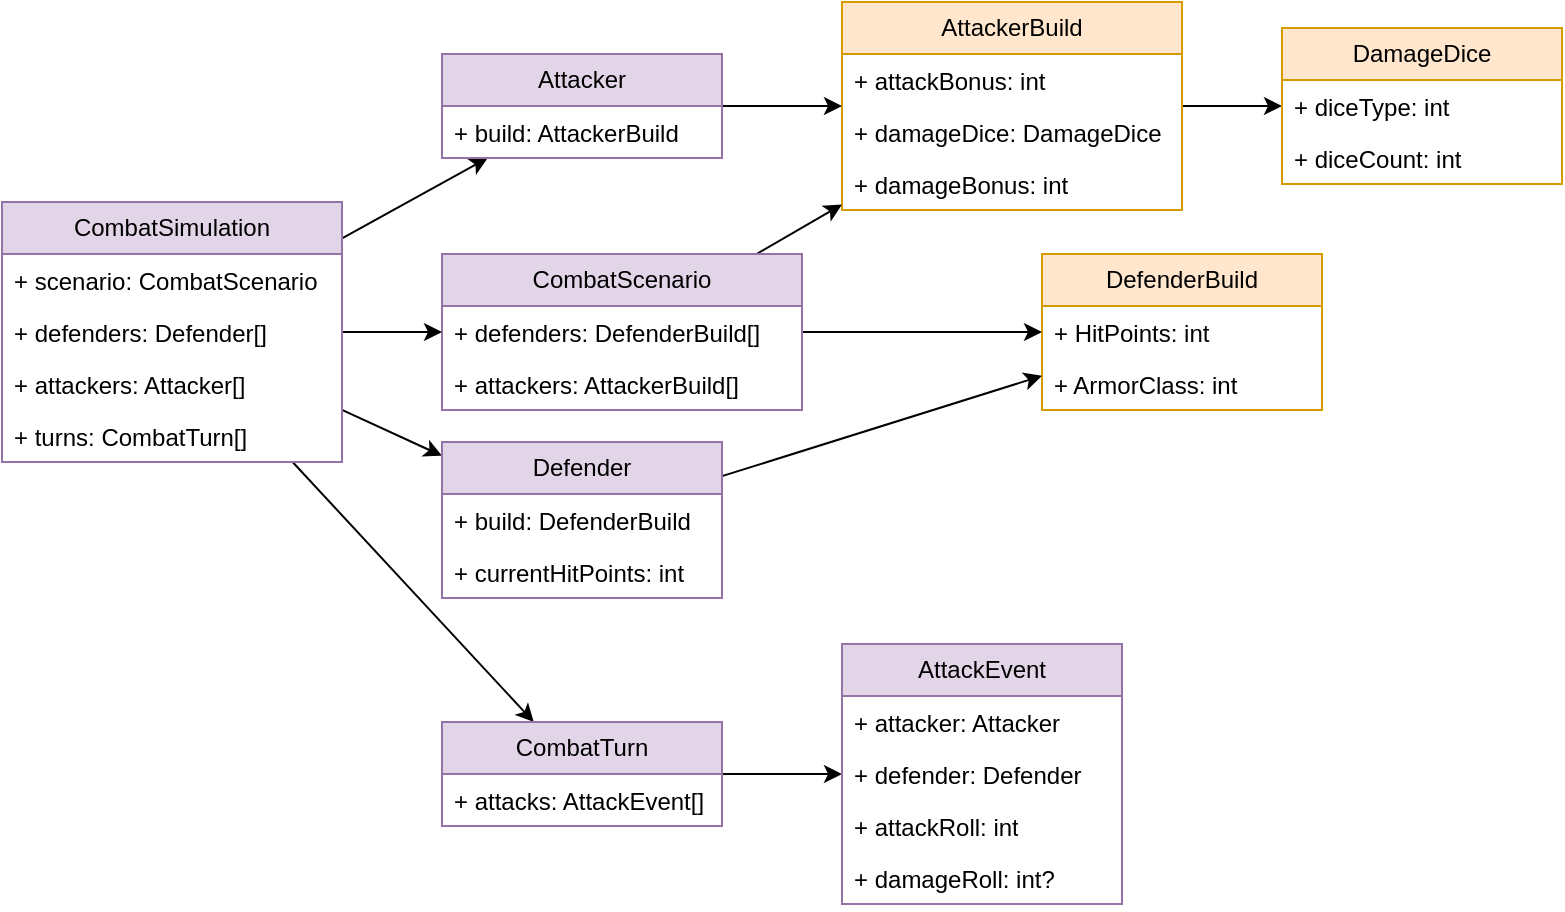 <mxfile version="21.5.1" type="device">
  <diagram name="Page-1" id="JatsTX30d9RINfPZbceK">
    <mxGraphModel dx="1098" dy="1178" grid="1" gridSize="10" guides="1" tooltips="1" connect="1" arrows="1" fold="1" page="1" pageScale="1" pageWidth="850" pageHeight="1100" math="0" shadow="0">
      <root>
        <mxCell id="0" />
        <mxCell id="1" parent="0" />
        <mxCell id="ajraV2G9SfFqyKph3qfZ-37" style="rounded=0;orthogonalLoop=1;jettySize=auto;html=1;" edge="1" parent="1" source="ajraV2G9SfFqyKph3qfZ-40" target="ajraV2G9SfFqyKph3qfZ-28">
          <mxGeometry relative="1" as="geometry">
            <mxPoint x="640" y="630" as="sourcePoint" />
          </mxGeometry>
        </mxCell>
        <mxCell id="ajraV2G9SfFqyKph3qfZ-38" style="rounded=0;orthogonalLoop=1;jettySize=auto;html=1;" edge="1" parent="1" source="ajraV2G9SfFqyKph3qfZ-40" target="ajraV2G9SfFqyKph3qfZ-33">
          <mxGeometry relative="1" as="geometry">
            <mxPoint x="640" y="630" as="sourcePoint" />
          </mxGeometry>
        </mxCell>
        <mxCell id="ajraV2G9SfFqyKph3qfZ-5" value="DefenderBuild" style="swimlane;fontStyle=0;childLayout=stackLayout;horizontal=1;startSize=26;fillColor=#ffe6cc;horizontalStack=0;resizeParent=1;resizeParentMax=0;resizeLast=0;collapsible=1;marginBottom=0;whiteSpace=wrap;html=1;strokeColor=#d79b00;" vertex="1" parent="1">
          <mxGeometry x="560" y="426" width="140" height="78" as="geometry" />
        </mxCell>
        <mxCell id="ajraV2G9SfFqyKph3qfZ-6" value="+ HitPoints: int" style="text;strokeColor=none;fillColor=none;align=left;verticalAlign=top;spacingLeft=4;spacingRight=4;overflow=hidden;rotatable=0;points=[[0,0.5],[1,0.5]];portConstraint=eastwest;whiteSpace=wrap;html=1;" vertex="1" parent="ajraV2G9SfFqyKph3qfZ-5">
          <mxGeometry y="26" width="140" height="26" as="geometry" />
        </mxCell>
        <mxCell id="ajraV2G9SfFqyKph3qfZ-7" value="+ ArmorClass: int" style="text;strokeColor=none;fillColor=none;align=left;verticalAlign=top;spacingLeft=4;spacingRight=4;overflow=hidden;rotatable=0;points=[[0,0.5],[1,0.5]];portConstraint=eastwest;whiteSpace=wrap;html=1;" vertex="1" parent="ajraV2G9SfFqyKph3qfZ-5">
          <mxGeometry y="52" width="140" height="26" as="geometry" />
        </mxCell>
        <mxCell id="ajraV2G9SfFqyKph3qfZ-49" style="edgeStyle=orthogonalEdgeStyle;rounded=0;orthogonalLoop=1;jettySize=auto;html=1;" edge="1" parent="1" source="ajraV2G9SfFqyKph3qfZ-13" target="ajraV2G9SfFqyKph3qfZ-18">
          <mxGeometry relative="1" as="geometry" />
        </mxCell>
        <mxCell id="ajraV2G9SfFqyKph3qfZ-13" value="AttackerBuild" style="swimlane;fontStyle=0;childLayout=stackLayout;horizontal=1;startSize=26;fillColor=#ffe6cc;horizontalStack=0;resizeParent=1;resizeParentMax=0;resizeLast=0;collapsible=1;marginBottom=0;whiteSpace=wrap;html=1;strokeColor=#d79b00;" vertex="1" parent="1">
          <mxGeometry x="460" y="300" width="170" height="104" as="geometry" />
        </mxCell>
        <mxCell id="ajraV2G9SfFqyKph3qfZ-14" value="+ attackBonus: int" style="text;strokeColor=none;fillColor=none;align=left;verticalAlign=top;spacingLeft=4;spacingRight=4;overflow=hidden;rotatable=0;points=[[0,0.5],[1,0.5]];portConstraint=eastwest;whiteSpace=wrap;html=1;" vertex="1" parent="ajraV2G9SfFqyKph3qfZ-13">
          <mxGeometry y="26" width="170" height="26" as="geometry" />
        </mxCell>
        <mxCell id="ajraV2G9SfFqyKph3qfZ-15" value="+ damageDice: DamageDice" style="text;strokeColor=none;fillColor=none;align=left;verticalAlign=top;spacingLeft=4;spacingRight=4;overflow=hidden;rotatable=0;points=[[0,0.5],[1,0.5]];portConstraint=eastwest;whiteSpace=wrap;html=1;" vertex="1" parent="ajraV2G9SfFqyKph3qfZ-13">
          <mxGeometry y="52" width="170" height="26" as="geometry" />
        </mxCell>
        <mxCell id="ajraV2G9SfFqyKph3qfZ-16" value="+ damageBonus: int" style="text;strokeColor=none;fillColor=none;align=left;verticalAlign=top;spacingLeft=4;spacingRight=4;overflow=hidden;rotatable=0;points=[[0,0.5],[1,0.5]];portConstraint=eastwest;whiteSpace=wrap;html=1;" vertex="1" parent="ajraV2G9SfFqyKph3qfZ-13">
          <mxGeometry y="78" width="170" height="26" as="geometry" />
        </mxCell>
        <mxCell id="ajraV2G9SfFqyKph3qfZ-18" value="DamageDice" style="swimlane;fontStyle=0;childLayout=stackLayout;horizontal=1;startSize=26;fillColor=#ffe6cc;horizontalStack=0;resizeParent=1;resizeParentMax=0;resizeLast=0;collapsible=1;marginBottom=0;whiteSpace=wrap;html=1;strokeColor=#d79b00;" vertex="1" parent="1">
          <mxGeometry x="680" y="313" width="140" height="78" as="geometry" />
        </mxCell>
        <mxCell id="ajraV2G9SfFqyKph3qfZ-19" value="+ diceType: int" style="text;strokeColor=none;fillColor=none;align=left;verticalAlign=top;spacingLeft=4;spacingRight=4;overflow=hidden;rotatable=0;points=[[0,0.5],[1,0.5]];portConstraint=eastwest;whiteSpace=wrap;html=1;" vertex="1" parent="ajraV2G9SfFqyKph3qfZ-18">
          <mxGeometry y="26" width="140" height="26" as="geometry" />
        </mxCell>
        <mxCell id="ajraV2G9SfFqyKph3qfZ-20" value="+ diceCount: int" style="text;strokeColor=none;fillColor=none;align=left;verticalAlign=top;spacingLeft=4;spacingRight=4;overflow=hidden;rotatable=0;points=[[0,0.5],[1,0.5]];portConstraint=eastwest;whiteSpace=wrap;html=1;" vertex="1" parent="ajraV2G9SfFqyKph3qfZ-18">
          <mxGeometry y="52" width="140" height="26" as="geometry" />
        </mxCell>
        <mxCell id="ajraV2G9SfFqyKph3qfZ-26" style="rounded=0;orthogonalLoop=1;jettySize=auto;html=1;" edge="1" parent="1" source="ajraV2G9SfFqyKph3qfZ-22" target="ajraV2G9SfFqyKph3qfZ-13">
          <mxGeometry relative="1" as="geometry" />
        </mxCell>
        <mxCell id="ajraV2G9SfFqyKph3qfZ-27" style="rounded=0;orthogonalLoop=1;jettySize=auto;html=1;" edge="1" parent="1" source="ajraV2G9SfFqyKph3qfZ-22" target="ajraV2G9SfFqyKph3qfZ-5">
          <mxGeometry relative="1" as="geometry" />
        </mxCell>
        <mxCell id="ajraV2G9SfFqyKph3qfZ-22" value="CombatScenario" style="swimlane;fontStyle=0;childLayout=stackLayout;horizontal=1;startSize=26;fillColor=#e1d5e7;horizontalStack=0;resizeParent=1;resizeParentMax=0;resizeLast=0;collapsible=1;marginBottom=0;whiteSpace=wrap;html=1;strokeColor=#9673a6;" vertex="1" parent="1">
          <mxGeometry x="260" y="426" width="180" height="78" as="geometry" />
        </mxCell>
        <mxCell id="ajraV2G9SfFqyKph3qfZ-23" value="+ defenders: DefenderBuild[]" style="text;strokeColor=none;fillColor=none;align=left;verticalAlign=top;spacingLeft=4;spacingRight=4;overflow=hidden;rotatable=0;points=[[0,0.5],[1,0.5]];portConstraint=eastwest;whiteSpace=wrap;html=1;" vertex="1" parent="ajraV2G9SfFqyKph3qfZ-22">
          <mxGeometry y="26" width="180" height="26" as="geometry" />
        </mxCell>
        <mxCell id="ajraV2G9SfFqyKph3qfZ-24" value="+ attackers: AttackerBuild[]" style="text;strokeColor=none;fillColor=none;align=left;verticalAlign=top;spacingLeft=4;spacingRight=4;overflow=hidden;rotatable=0;points=[[0,0.5],[1,0.5]];portConstraint=eastwest;whiteSpace=wrap;html=1;" vertex="1" parent="ajraV2G9SfFqyKph3qfZ-22">
          <mxGeometry y="52" width="180" height="26" as="geometry" />
        </mxCell>
        <mxCell id="ajraV2G9SfFqyKph3qfZ-32" style="rounded=0;orthogonalLoop=1;jettySize=auto;html=1;" edge="1" parent="1" source="ajraV2G9SfFqyKph3qfZ-28" target="ajraV2G9SfFqyKph3qfZ-5">
          <mxGeometry relative="1" as="geometry" />
        </mxCell>
        <mxCell id="ajraV2G9SfFqyKph3qfZ-28" value="Defender" style="swimlane;fontStyle=0;childLayout=stackLayout;horizontal=1;startSize=26;fillColor=#e1d5e7;horizontalStack=0;resizeParent=1;resizeParentMax=0;resizeLast=0;collapsible=1;marginBottom=0;whiteSpace=wrap;html=1;strokeColor=#9673a6;" vertex="1" parent="1">
          <mxGeometry x="260" y="520" width="140" height="78" as="geometry" />
        </mxCell>
        <mxCell id="ajraV2G9SfFqyKph3qfZ-29" value="+ build: DefenderBuild" style="text;strokeColor=none;fillColor=none;align=left;verticalAlign=top;spacingLeft=4;spacingRight=4;overflow=hidden;rotatable=0;points=[[0,0.5],[1,0.5]];portConstraint=eastwest;whiteSpace=wrap;html=1;" vertex="1" parent="ajraV2G9SfFqyKph3qfZ-28">
          <mxGeometry y="26" width="140" height="26" as="geometry" />
        </mxCell>
        <mxCell id="ajraV2G9SfFqyKph3qfZ-30" value="+ currentHitPoints: int" style="text;strokeColor=none;fillColor=none;align=left;verticalAlign=top;spacingLeft=4;spacingRight=4;overflow=hidden;rotatable=0;points=[[0,0.5],[1,0.5]];portConstraint=eastwest;whiteSpace=wrap;html=1;" vertex="1" parent="ajraV2G9SfFqyKph3qfZ-28">
          <mxGeometry y="52" width="140" height="26" as="geometry" />
        </mxCell>
        <mxCell id="ajraV2G9SfFqyKph3qfZ-39" style="edgeStyle=orthogonalEdgeStyle;rounded=0;orthogonalLoop=1;jettySize=auto;html=1;" edge="1" parent="1" source="ajraV2G9SfFqyKph3qfZ-33" target="ajraV2G9SfFqyKph3qfZ-13">
          <mxGeometry relative="1" as="geometry" />
        </mxCell>
        <mxCell id="ajraV2G9SfFqyKph3qfZ-33" value="Attacker" style="swimlane;fontStyle=0;childLayout=stackLayout;horizontal=1;startSize=26;fillColor=#e1d5e7;horizontalStack=0;resizeParent=1;resizeParentMax=0;resizeLast=0;collapsible=1;marginBottom=0;whiteSpace=wrap;html=1;strokeColor=#9673a6;" vertex="1" parent="1">
          <mxGeometry x="260" y="326" width="140" height="52" as="geometry" />
        </mxCell>
        <mxCell id="ajraV2G9SfFqyKph3qfZ-34" value="+ build: AttackerBuild" style="text;strokeColor=none;fillColor=none;align=left;verticalAlign=top;spacingLeft=4;spacingRight=4;overflow=hidden;rotatable=0;points=[[0,0.5],[1,0.5]];portConstraint=eastwest;whiteSpace=wrap;html=1;" vertex="1" parent="ajraV2G9SfFqyKph3qfZ-33">
          <mxGeometry y="26" width="140" height="26" as="geometry" />
        </mxCell>
        <mxCell id="ajraV2G9SfFqyKph3qfZ-44" style="rounded=0;orthogonalLoop=1;jettySize=auto;html=1;" edge="1" parent="1" source="ajraV2G9SfFqyKph3qfZ-40" target="ajraV2G9SfFqyKph3qfZ-22">
          <mxGeometry relative="1" as="geometry" />
        </mxCell>
        <mxCell id="ajraV2G9SfFqyKph3qfZ-51" style="rounded=0;orthogonalLoop=1;jettySize=auto;html=1;" edge="1" parent="1" source="ajraV2G9SfFqyKph3qfZ-40" target="ajraV2G9SfFqyKph3qfZ-45">
          <mxGeometry relative="1" as="geometry" />
        </mxCell>
        <mxCell id="ajraV2G9SfFqyKph3qfZ-40" value="CombatSimulation" style="swimlane;fontStyle=0;childLayout=stackLayout;horizontal=1;startSize=26;fillColor=#e1d5e7;horizontalStack=0;resizeParent=1;resizeParentMax=0;resizeLast=0;collapsible=1;marginBottom=0;whiteSpace=wrap;html=1;strokeColor=#9673a6;" vertex="1" parent="1">
          <mxGeometry x="40" y="400" width="170" height="130" as="geometry" />
        </mxCell>
        <mxCell id="ajraV2G9SfFqyKph3qfZ-41" value="+ scenario: CombatScenario" style="text;strokeColor=none;fillColor=none;align=left;verticalAlign=top;spacingLeft=4;spacingRight=4;overflow=hidden;rotatable=0;points=[[0,0.5],[1,0.5]];portConstraint=eastwest;whiteSpace=wrap;html=1;" vertex="1" parent="ajraV2G9SfFqyKph3qfZ-40">
          <mxGeometry y="26" width="170" height="26" as="geometry" />
        </mxCell>
        <mxCell id="ajraV2G9SfFqyKph3qfZ-42" value="+ defenders: Defender[]" style="text;strokeColor=none;fillColor=none;align=left;verticalAlign=top;spacingLeft=4;spacingRight=4;overflow=hidden;rotatable=0;points=[[0,0.5],[1,0.5]];portConstraint=eastwest;whiteSpace=wrap;html=1;" vertex="1" parent="ajraV2G9SfFqyKph3qfZ-40">
          <mxGeometry y="52" width="170" height="26" as="geometry" />
        </mxCell>
        <mxCell id="ajraV2G9SfFqyKph3qfZ-43" value="+ attackers: Attacker[]" style="text;strokeColor=none;fillColor=none;align=left;verticalAlign=top;spacingLeft=4;spacingRight=4;overflow=hidden;rotatable=0;points=[[0,0.5],[1,0.5]];portConstraint=eastwest;whiteSpace=wrap;html=1;" vertex="1" parent="ajraV2G9SfFqyKph3qfZ-40">
          <mxGeometry y="78" width="170" height="26" as="geometry" />
        </mxCell>
        <mxCell id="ajraV2G9SfFqyKph3qfZ-50" value="+ turns: CombatTurn[]" style="text;strokeColor=none;fillColor=none;align=left;verticalAlign=top;spacingLeft=4;spacingRight=4;overflow=hidden;rotatable=0;points=[[0,0.5],[1,0.5]];portConstraint=eastwest;whiteSpace=wrap;html=1;" vertex="1" parent="ajraV2G9SfFqyKph3qfZ-40">
          <mxGeometry y="104" width="170" height="26" as="geometry" />
        </mxCell>
        <mxCell id="ajraV2G9SfFqyKph3qfZ-58" style="edgeStyle=orthogonalEdgeStyle;rounded=0;orthogonalLoop=1;jettySize=auto;html=1;" edge="1" parent="1" source="ajraV2G9SfFqyKph3qfZ-45" target="ajraV2G9SfFqyKph3qfZ-52">
          <mxGeometry relative="1" as="geometry" />
        </mxCell>
        <mxCell id="ajraV2G9SfFqyKph3qfZ-45" value="CombatTurn" style="swimlane;fontStyle=0;childLayout=stackLayout;horizontal=1;startSize=26;fillColor=#e1d5e7;horizontalStack=0;resizeParent=1;resizeParentMax=0;resizeLast=0;collapsible=1;marginBottom=0;whiteSpace=wrap;html=1;strokeColor=#9673a6;" vertex="1" parent="1">
          <mxGeometry x="260" y="660" width="140" height="52" as="geometry" />
        </mxCell>
        <mxCell id="ajraV2G9SfFqyKph3qfZ-46" value="+ attacks: AttackEvent[]" style="text;strokeColor=none;fillColor=none;align=left;verticalAlign=top;spacingLeft=4;spacingRight=4;overflow=hidden;rotatable=0;points=[[0,0.5],[1,0.5]];portConstraint=eastwest;whiteSpace=wrap;html=1;" vertex="1" parent="ajraV2G9SfFqyKph3qfZ-45">
          <mxGeometry y="26" width="140" height="26" as="geometry" />
        </mxCell>
        <mxCell id="ajraV2G9SfFqyKph3qfZ-52" value="AttackEvent" style="swimlane;fontStyle=0;childLayout=stackLayout;horizontal=1;startSize=26;fillColor=#e1d5e7;horizontalStack=0;resizeParent=1;resizeParentMax=0;resizeLast=0;collapsible=1;marginBottom=0;whiteSpace=wrap;html=1;strokeColor=#9673a6;" vertex="1" parent="1">
          <mxGeometry x="460" y="621" width="140" height="130" as="geometry" />
        </mxCell>
        <mxCell id="ajraV2G9SfFqyKph3qfZ-53" value="+ attacker: Attacker" style="text;strokeColor=none;fillColor=none;align=left;verticalAlign=top;spacingLeft=4;spacingRight=4;overflow=hidden;rotatable=0;points=[[0,0.5],[1,0.5]];portConstraint=eastwest;whiteSpace=wrap;html=1;" vertex="1" parent="ajraV2G9SfFqyKph3qfZ-52">
          <mxGeometry y="26" width="140" height="26" as="geometry" />
        </mxCell>
        <mxCell id="ajraV2G9SfFqyKph3qfZ-54" value="+ defender: Defender" style="text;strokeColor=none;fillColor=none;align=left;verticalAlign=top;spacingLeft=4;spacingRight=4;overflow=hidden;rotatable=0;points=[[0,0.5],[1,0.5]];portConstraint=eastwest;whiteSpace=wrap;html=1;" vertex="1" parent="ajraV2G9SfFqyKph3qfZ-52">
          <mxGeometry y="52" width="140" height="26" as="geometry" />
        </mxCell>
        <mxCell id="ajraV2G9SfFqyKph3qfZ-55" value="+ attackRoll: int" style="text;strokeColor=none;fillColor=none;align=left;verticalAlign=top;spacingLeft=4;spacingRight=4;overflow=hidden;rotatable=0;points=[[0,0.5],[1,0.5]];portConstraint=eastwest;whiteSpace=wrap;html=1;" vertex="1" parent="ajraV2G9SfFqyKph3qfZ-52">
          <mxGeometry y="78" width="140" height="26" as="geometry" />
        </mxCell>
        <mxCell id="ajraV2G9SfFqyKph3qfZ-56" value="+ damageRoll: int?" style="text;strokeColor=none;fillColor=none;align=left;verticalAlign=top;spacingLeft=4;spacingRight=4;overflow=hidden;rotatable=0;points=[[0,0.5],[1,0.5]];portConstraint=eastwest;whiteSpace=wrap;html=1;" vertex="1" parent="ajraV2G9SfFqyKph3qfZ-52">
          <mxGeometry y="104" width="140" height="26" as="geometry" />
        </mxCell>
      </root>
    </mxGraphModel>
  </diagram>
</mxfile>
